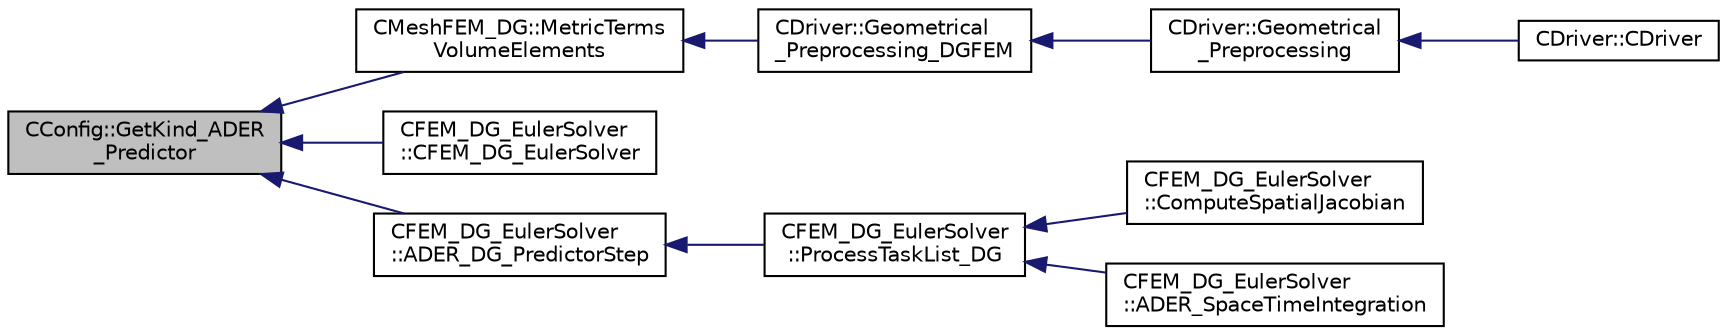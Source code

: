 digraph "CConfig::GetKind_ADER_Predictor"
{
  edge [fontname="Helvetica",fontsize="10",labelfontname="Helvetica",labelfontsize="10"];
  node [fontname="Helvetica",fontsize="10",shape=record];
  rankdir="LR";
  Node4602 [label="CConfig::GetKind_ADER\l_Predictor",height=0.2,width=0.4,color="black", fillcolor="grey75", style="filled", fontcolor="black"];
  Node4602 -> Node4603 [dir="back",color="midnightblue",fontsize="10",style="solid",fontname="Helvetica"];
  Node4603 [label="CMeshFEM_DG::MetricTerms\lVolumeElements",height=0.2,width=0.4,color="black", fillcolor="white", style="filled",URL="$class_c_mesh_f_e_m___d_g.html#a4f30fa4373463f802c8d6f685c837263",tooltip="Function, which computes the metric terms of the volume elements. "];
  Node4603 -> Node4604 [dir="back",color="midnightblue",fontsize="10",style="solid",fontname="Helvetica"];
  Node4604 [label="CDriver::Geometrical\l_Preprocessing_DGFEM",height=0.2,width=0.4,color="black", fillcolor="white", style="filled",URL="$class_c_driver.html#a2d9ea1c3d957f03fa5e22fa55e3369a6",tooltip="Do the geometrical preprocessing for the DG FEM solver. "];
  Node4604 -> Node4605 [dir="back",color="midnightblue",fontsize="10",style="solid",fontname="Helvetica"];
  Node4605 [label="CDriver::Geometrical\l_Preprocessing",height=0.2,width=0.4,color="black", fillcolor="white", style="filled",URL="$class_c_driver.html#ad3d55fa299acdb779a7772bcee249004",tooltip="Construction of the edge-based data structure and the multigrid structure. "];
  Node4605 -> Node4606 [dir="back",color="midnightblue",fontsize="10",style="solid",fontname="Helvetica"];
  Node4606 [label="CDriver::CDriver",height=0.2,width=0.4,color="black", fillcolor="white", style="filled",URL="$class_c_driver.html#a3fca4a013a6efa9bbb38fe78a86b5f3d",tooltip="Constructor of the class. "];
  Node4602 -> Node4607 [dir="back",color="midnightblue",fontsize="10",style="solid",fontname="Helvetica"];
  Node4607 [label="CFEM_DG_EulerSolver\l::CFEM_DG_EulerSolver",height=0.2,width=0.4,color="black", fillcolor="white", style="filled",URL="$class_c_f_e_m___d_g___euler_solver.html#a677fa998b78bd489a3f8bee0d56623dd"];
  Node4602 -> Node4608 [dir="back",color="midnightblue",fontsize="10",style="solid",fontname="Helvetica"];
  Node4608 [label="CFEM_DG_EulerSolver\l::ADER_DG_PredictorStep",height=0.2,width=0.4,color="black", fillcolor="white", style="filled",URL="$class_c_f_e_m___d_g___euler_solver.html#a53f3bd445632823baa18657a29553842",tooltip="Function, carries out the predictor step of the ADER-DG time integration. "];
  Node4608 -> Node4609 [dir="back",color="midnightblue",fontsize="10",style="solid",fontname="Helvetica"];
  Node4609 [label="CFEM_DG_EulerSolver\l::ProcessTaskList_DG",height=0.2,width=0.4,color="black", fillcolor="white", style="filled",URL="$class_c_f_e_m___d_g___euler_solver.html#a651cad1a94f2024c75a1a8be347e3375",tooltip="Function, which processes the list of tasks to be executed by the DG solver. "];
  Node4609 -> Node4610 [dir="back",color="midnightblue",fontsize="10",style="solid",fontname="Helvetica"];
  Node4610 [label="CFEM_DG_EulerSolver\l::ComputeSpatialJacobian",height=0.2,width=0.4,color="black", fillcolor="white", style="filled",URL="$class_c_f_e_m___d_g___euler_solver.html#ac59d8dae95e3c3cc3ab3feaeb9be4b22",tooltip="Function, which controls the computation of the spatial Jacobian. "];
  Node4609 -> Node4611 [dir="back",color="midnightblue",fontsize="10",style="solid",fontname="Helvetica"];
  Node4611 [label="CFEM_DG_EulerSolver\l::ADER_SpaceTimeIntegration",height=0.2,width=0.4,color="black", fillcolor="white", style="filled",URL="$class_c_f_e_m___d_g___euler_solver.html#a7f0da04d44069701db2228210b91c59e",tooltip="Function, to carry out the space time integration for ADER with time accurate local time stepping..."];
}
